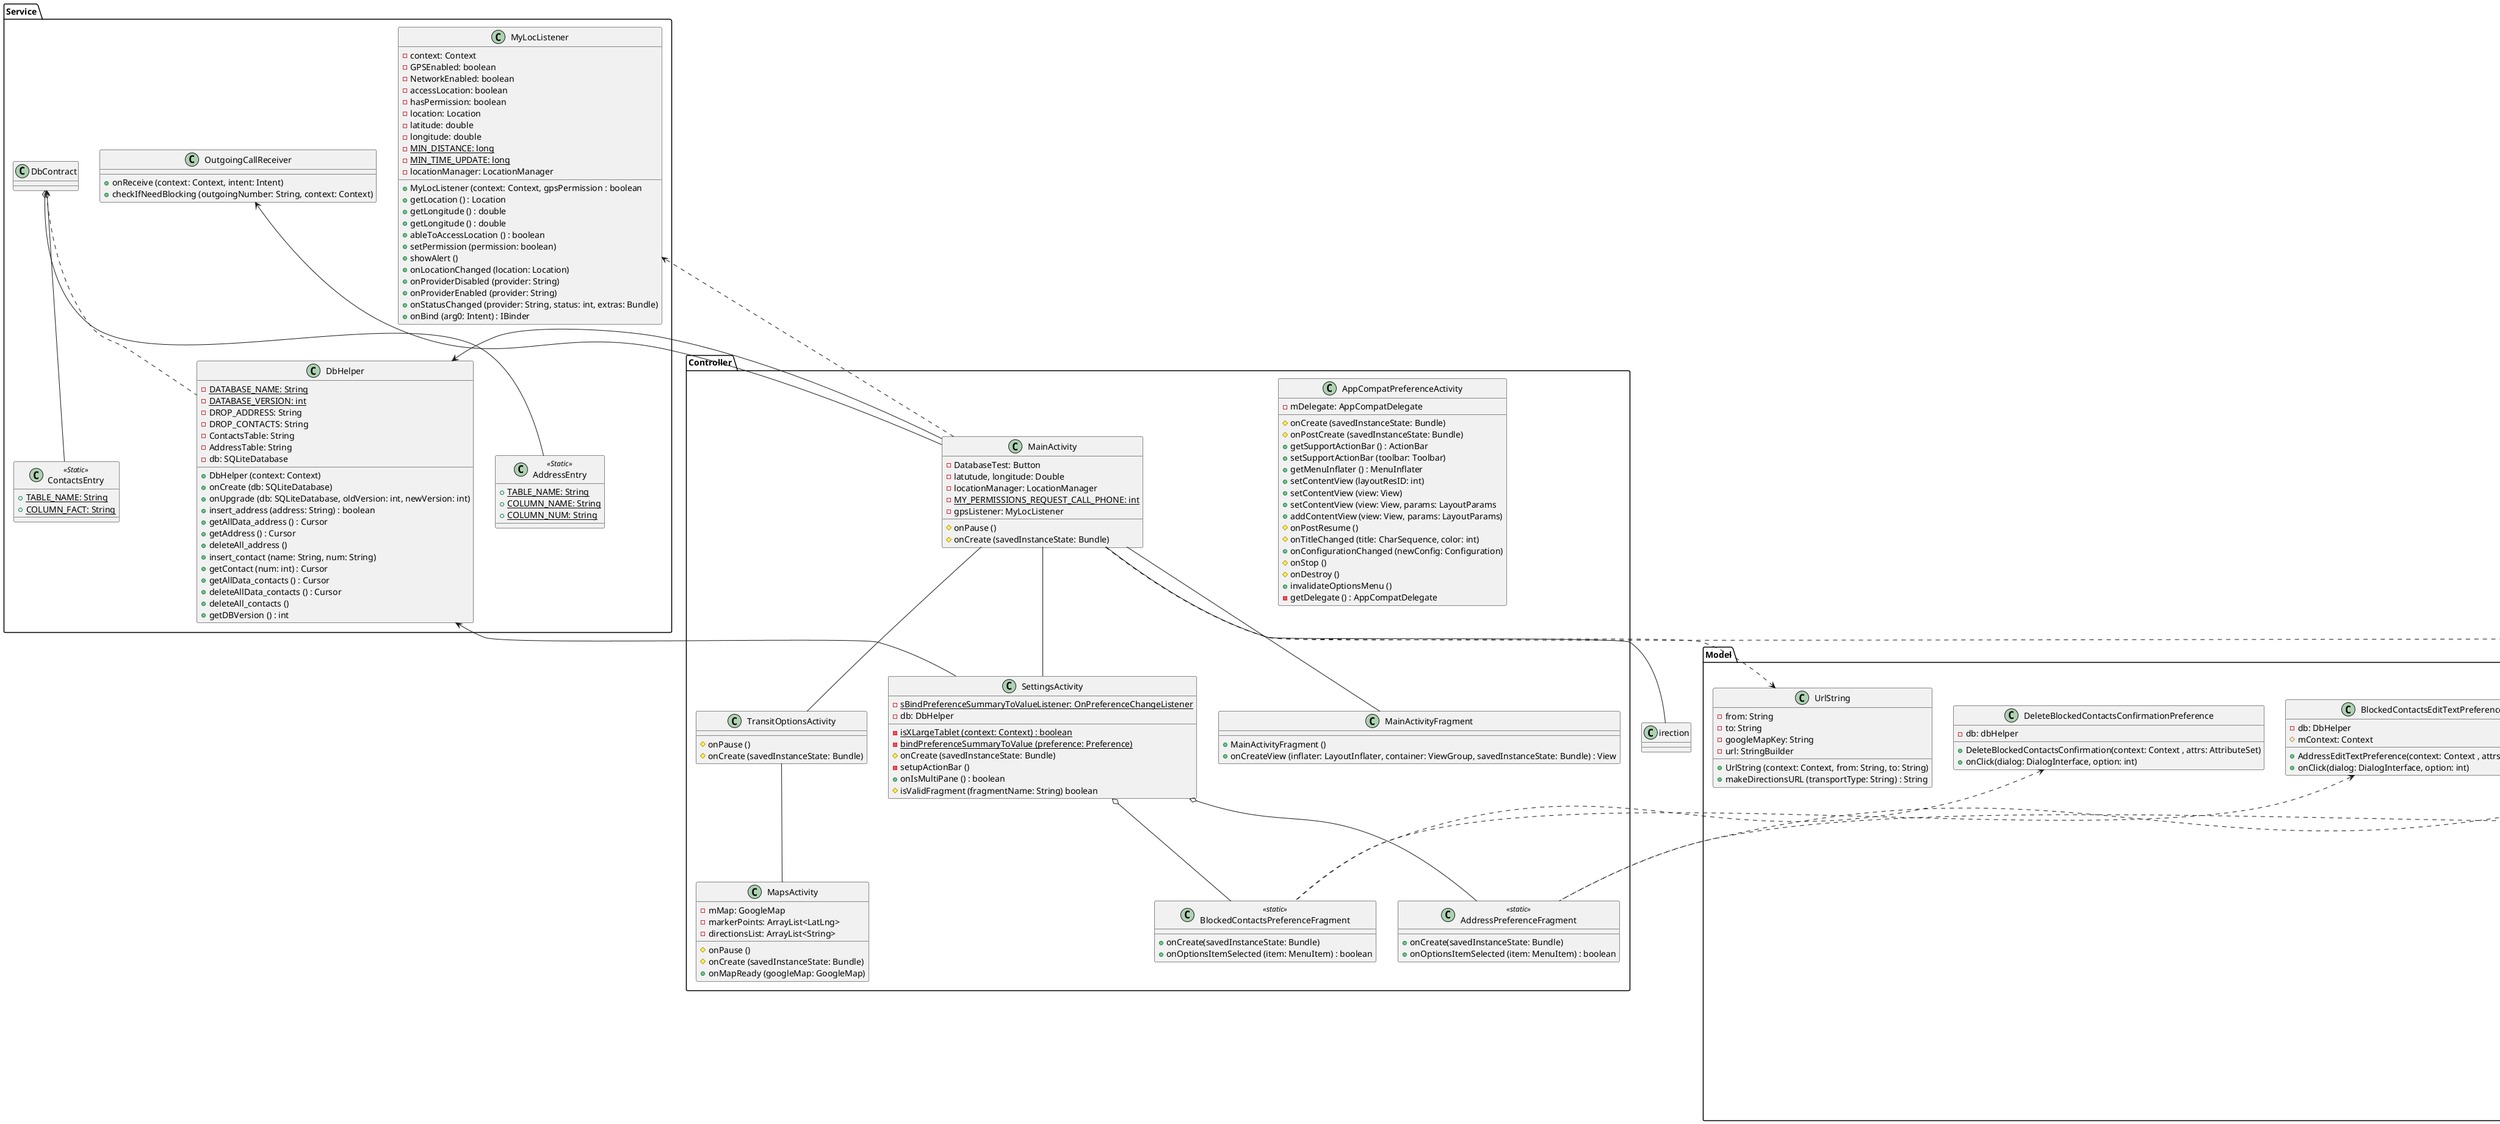 @startuml

package "Controller"{
    class AppCompatPreferenceActivity{
        - mDelegate: AppCompatDelegate
        # onCreate (savedInstanceState: Bundle)
        # onPostCreate (savedInstanceState: Bundle)
        + getSupportActionBar () : ActionBar
        + setSupportActionBar (toolbar: Toolbar)
        + getMenuInflater () : MenuInflater
        + setContentView (layoutResID: int)
        + setContentView (view: View)
        + setContentView (view: View, params: LayoutParams
        + addContentView (view: View, params: LayoutParams)
        # onPostResume ()
        # onTitleChanged (title: CharSequence, color: int)
        + onConfigurationChanged (newConfig: Configuration)
        # onStop ()
        # onDestroy ()
        + invalidateOptionsMenu ()
        - getDelegate () : AppCompatDelegate
    }

    class MainActivity{
         - DatabaseTest: Button
         - latutude, longitude: Double
         - locationManager: LocationManager
         - {static} MY_PERMISSIONS_REQUEST_CALL_PHONE: int
         - gpsListener: MyLocListener
         # onPause ()
         # onCreate (savedInstanceState: Bundle)
    }

    class MainActivityFragment{
        + MainActivityFragment ()
        + onCreateView (inflater: LayoutInflater, container: ViewGroup, savedInstanceState: Bundle) : View
    }

    class MapsActivity{
        - mMap: GoogleMap
        - markerPoints: ArrayList<LatLng>
        - directionsList: ArrayList<String>
        # onPause ()
        # onCreate (savedInstanceState: Bundle)
        + onMapReady (googleMap: GoogleMap)
    }

    class SettingsActivity{
        - {static} sBindPreferenceSummaryToValueListener: OnPreferenceChangeListener
        - db: DbHelper
        - {static}isXLargeTablet (context: Context) : boolean
        - {static}bindPreferenceSummaryToValue (preference: Preference)
        # onCreate (savedInstanceState: Bundle)
        - setupActionBar ()
        + onIsMultiPane () : boolean
        # isValidFragment (fragmentName: String) boolean
    }

    class TransitOptionsActivity{
        # onPause ()
        # onCreate (savedInstanceState: Bundle)
    }

    class AddressPreferenceFragment <<static>> {
        + onCreate(savedInstanceState: Bundle)
        + onOptionsItemSelected (item: MenuItem) : boolean
    }

    class BlockedContactsPreferenceFragment<<static>> {
        + onCreate(savedInstanceState: Bundle)
        + onOptionsItemSelected (item: MenuItem) : boolean
    }
}

package "Model"{
    class AddressEditTextPreference{
        - db: DbHelper
        # mContext: Context
        + AddressEditTextPreference(context: Context) <<contructor>>
        + AddressEditTextPreference(context: Context,  attrs: AttributeSet) <<contructor>>
        + AddressEditTextPreference(context: Context,  attrs: AttributeSet, defStyle: int) <<contructor>>
        + onClick(dialog: DialogInterface, option: int)
    }

    class BlockedContactsEditTextPreference{
        - db: DbHelper
        # mContext: Context
        + AddressEditTextPreference(context: Context , attrs: AttributeSet)
        + onClick(dialog: DialogInterface, option: int)
    }

    class DeleteAddressConfirmationPreference{
        - db: dbHelper
        + DeleteAddressConfirmationPreference(context: Context , attrs: AttributeSet)
        + onClick(dialog: DialogInterface, option: int)
    }

    class DeleteBlockedContactsConfirmationPreference{
         - db: dbHelper
         + DeleteBlockedContactsConfirmation(context: Context , attrs: AttributeSet)
         + onClick(dialog: DialogInterface, option: int)
    }

    class Direction{
         - points: ArrayList<LatLng>
         - directions: ArrayList<String>
         - duration: String
         - distance: String
         + {static}CREATOR: Creator<Direction>
         + Direction (parcel:Parcel)<<constructor>>
         + Direction (points: ArrayList<LatLng>, duration: String, distance: String) <<constructor>>
         + getPoints () : ArrayList<LatLng>
         + getDirections () : ArrayList<String>
         + getDuration () : String
         + getDistance () : String
         + describeContents() : int
         + writeToParcel (dest: Parcel, flags: int)
    }

    class CREATOR{
        + createFromParcel (source: Parcel) : Direction <<constructor>>
        + newArray (size: int) : int [ ]
    }

    class JsonParser{
        - dialog: ProgressDialog
        - current: Context
        - direction: Direction
        + JsonParser (context: Context)
        # onPreExecute ()
        # onPostExecute ()
        # doInBackgroud (params: String) : String
        - decodePolyline (encoded: String) : ArrayList<LatLng>
        + getPoints () : Direction
    }

    class UrlString{
        - from: String
        - to: String
        - googleMapKey: String
        - url: StringBuilder
        + UrlString (context: Context, from: String, to: String)
        + makeDirectionsURL (transportType: String) : String
    }
}

package "Service"{
    class DbContract{

    }

    class AddressEntry <<Static>>{
        + {static}  TABLE_NAME: String
        + {static} COLUMN_NAME: String
        + {static} COLUMN_NUM: String
    }

    class ContactsEntry <<Static>>{
        + {static} TABLE_NAME: String
        + {static} COLUMN_FACT: String
    }

    class DbHelper{
        - {static}  DATABASE_NAME: String
        - {static}  DATABASE_VERSION: int
        - DROP_ADDRESS: String
        - DROP_CONTACTS: String
        - ContactsTable: String
        - AddressTable: String
        - db: SQLiteDatabase
        + DbHelper (context: Context)
        + onCreate (db: SQLiteDatabase)
        + onUpgrade (db: SQLiteDatabase, oldVersion: int, newVersion: int)
        + insert_address (address: String) : boolean
        + getAllData_address () : Cursor
        + getAddress () : Cursor
        + deleteAll_address ()
        + insert_contact (name: String, num: String)
        + getContact (num: int) : Cursor
        + getAllData_contacts () : Cursor
        + deleteAllData_contacts () : Cursor
        + deleteAll_contacts ()
        + getDBVersion () : int
    }

    class MyLocListener{
         - context: Context
         - GPSEnabled: boolean
         - NetworkEnabled: boolean
         - accessLocation: boolean
         - hasPermission: boolean
         - location: Location
         - latitude: double
         - longitude: double
         - {static} MIN_DISTANCE: long
         - {static} MIN_TIME_UPDATE: long
         - locationManager: LocationManager
         + MyLocListener (context: Context, gpsPermission : boolean
         + getLocation () : Location
         + getLongitude () : double
         + getLongitude () : double
         + ableToAccessLocation () : boolean
         + setPermission (permission: boolean)
         + showAlert ()
         + onLocationChanged (location: Location)
         + onProviderDisabled (provider: String)
         + onProviderEnabled (provider: String)
         + onStatusChanged (provider: String, status: int, extras: Bundle)
         + onBind (arg0: Intent) : IBinder
    }

    class OutgoingCallReceiver{
         + onReceive (context: Context, intent: Intent)
         + checkIfNeedBlocking (outgoingNumber: String, context: Context)
    }
}

SettingsActivity o-- AddressPreferenceFragment
SettingsActivity o-- BlockedContactsPreferenceFragment

AddressEditTextPreference <..AddressPreferenceFragment
DeleteAddressConfirmationPreference <..AddressPreferenceFragment

BlockedContactsEditTextPreference <..BlockedContactsPreferenceFragment
DeleteBlockedContactsConfirmationPreference <..BlockedContactsPreferenceFragment

DbContract o-- AddressEntry
DbContract o-- ContactsEntry
DbContract <.. DbHelper

DbHelper <-- MainActivity
DbHelper <-- SettingsActivity

Direction ..>CREATOR

JsonParser ..>Direction
MainActivity --Direction
MainActivity ..>UrlString
MainActivity ..>MyLocListener
MainActivity -- TransitOptionsActivity
MainActivity..>JsonParser
MainActivity--MainActivityFragment
TransitOptionsActivity -- MapsActivity
MainActivity -- SettingsActivity
OutgoingCallReceiver<--MainActivity
@enduml

